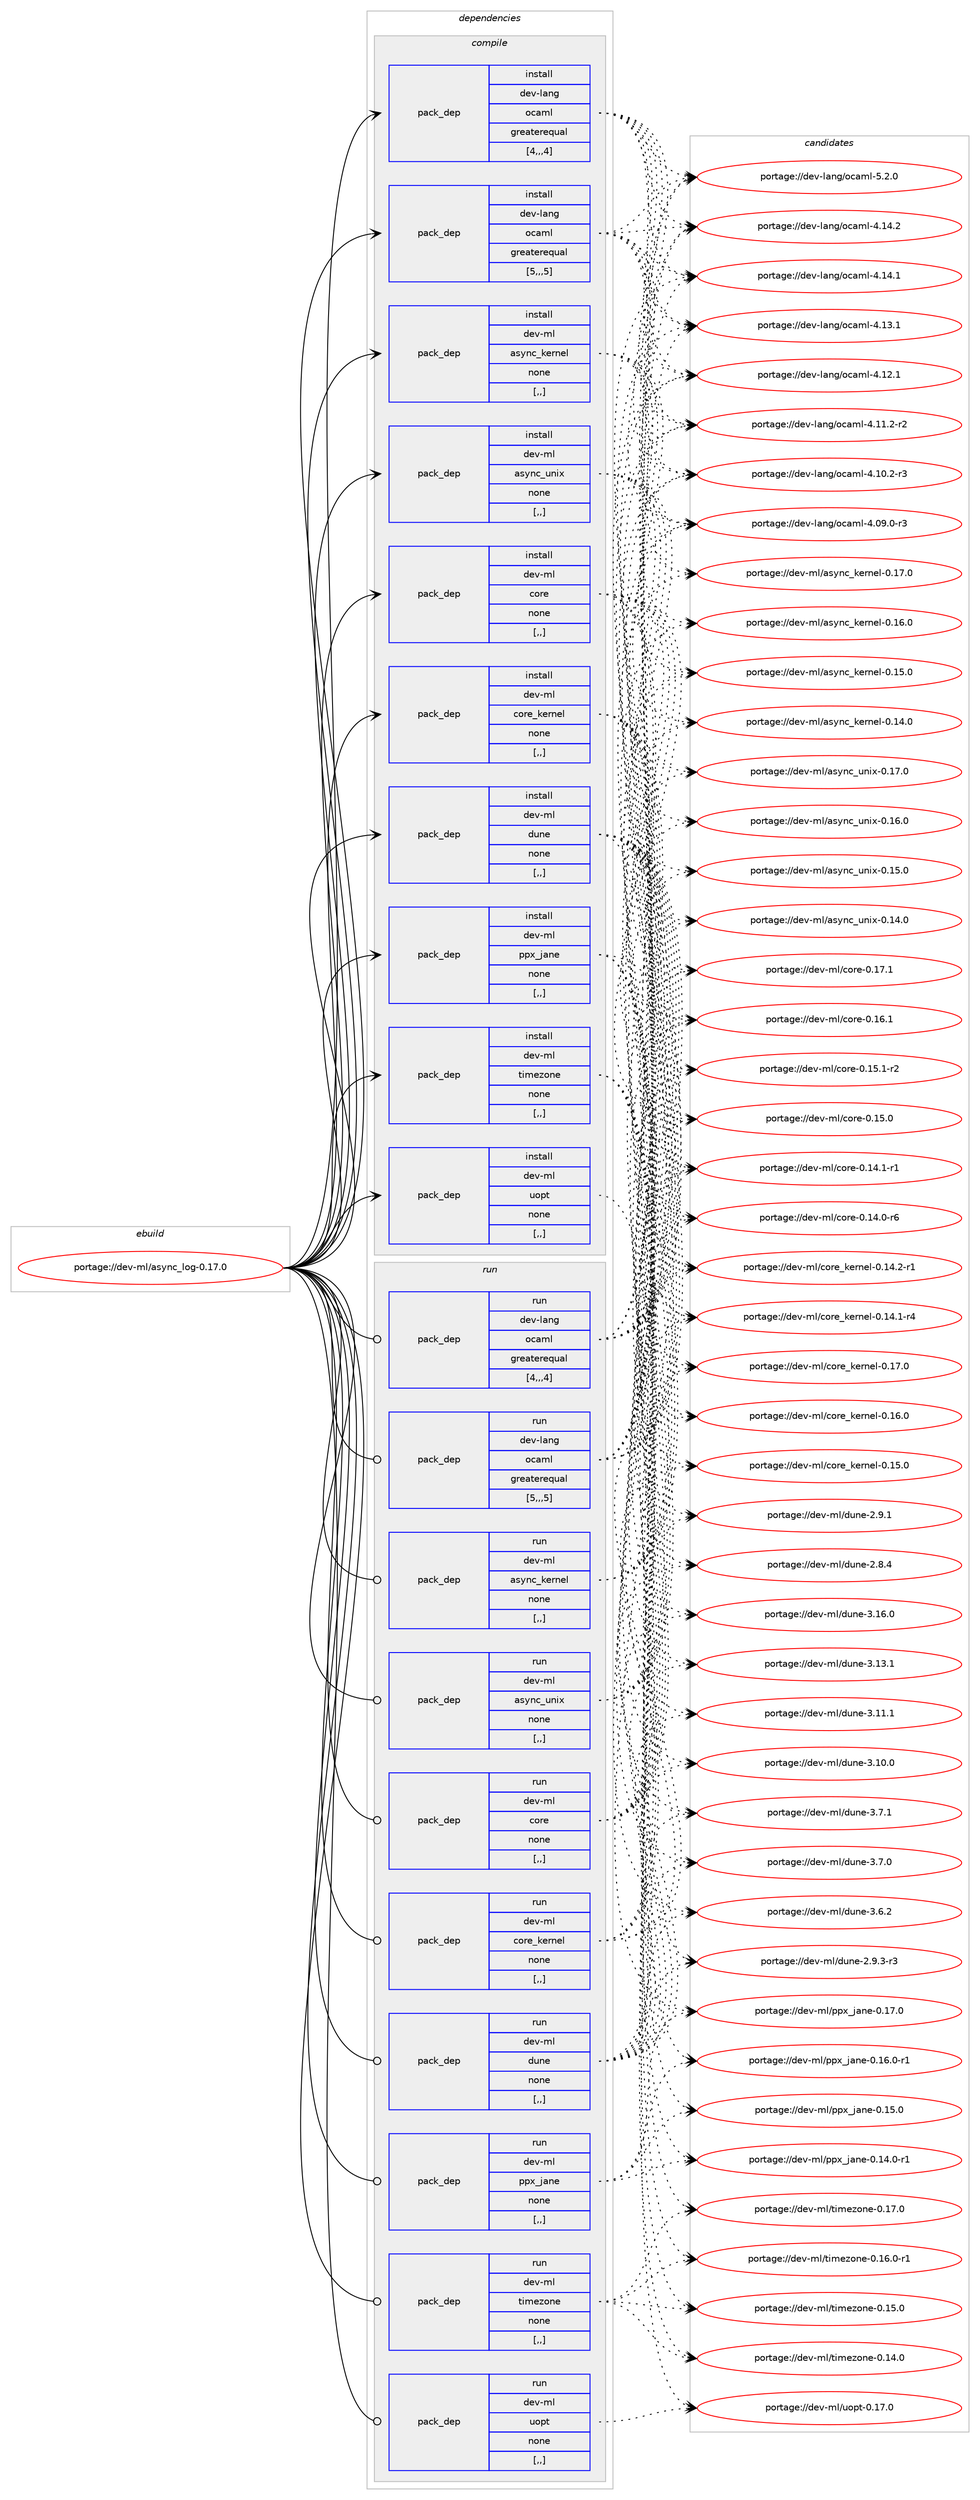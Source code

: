 digraph prolog {

# *************
# Graph options
# *************

newrank=true;
concentrate=true;
compound=true;
graph [rankdir=LR,fontname=Helvetica,fontsize=10,ranksep=1.5];#, ranksep=2.5, nodesep=0.2];
edge  [arrowhead=vee];
node  [fontname=Helvetica,fontsize=10];

# **********
# The ebuild
# **********

subgraph cluster_leftcol {
color=gray;
label=<<i>ebuild</i>>;
id [label="portage://dev-ml/async_log-0.17.0", color=red, width=4, href="../dev-ml/async_log-0.17.0.svg"];
}

# ****************
# The dependencies
# ****************

subgraph cluster_midcol {
color=gray;
label=<<i>dependencies</i>>;
subgraph cluster_compile {
fillcolor="#eeeeee";
style=filled;
label=<<i>compile</i>>;
subgraph pack87004 {
dependency117501 [label=<<TABLE BORDER="0" CELLBORDER="1" CELLSPACING="0" CELLPADDING="4" WIDTH="220"><TR><TD ROWSPAN="6" CELLPADDING="30">pack_dep</TD></TR><TR><TD WIDTH="110">install</TD></TR><TR><TD>dev-lang</TD></TR><TR><TD>ocaml</TD></TR><TR><TD>greaterequal</TD></TR><TR><TD>[4,,,4]</TD></TR></TABLE>>, shape=none, color=blue];
}
id:e -> dependency117501:w [weight=20,style="solid",arrowhead="vee"];
subgraph pack87005 {
dependency117502 [label=<<TABLE BORDER="0" CELLBORDER="1" CELLSPACING="0" CELLPADDING="4" WIDTH="220"><TR><TD ROWSPAN="6" CELLPADDING="30">pack_dep</TD></TR><TR><TD WIDTH="110">install</TD></TR><TR><TD>dev-lang</TD></TR><TR><TD>ocaml</TD></TR><TR><TD>greaterequal</TD></TR><TR><TD>[5,,,5]</TD></TR></TABLE>>, shape=none, color=blue];
}
id:e -> dependency117502:w [weight=20,style="solid",arrowhead="vee"];
subgraph pack87006 {
dependency117503 [label=<<TABLE BORDER="0" CELLBORDER="1" CELLSPACING="0" CELLPADDING="4" WIDTH="220"><TR><TD ROWSPAN="6" CELLPADDING="30">pack_dep</TD></TR><TR><TD WIDTH="110">install</TD></TR><TR><TD>dev-ml</TD></TR><TR><TD>async_kernel</TD></TR><TR><TD>none</TD></TR><TR><TD>[,,]</TD></TR></TABLE>>, shape=none, color=blue];
}
id:e -> dependency117503:w [weight=20,style="solid",arrowhead="vee"];
subgraph pack87007 {
dependency117504 [label=<<TABLE BORDER="0" CELLBORDER="1" CELLSPACING="0" CELLPADDING="4" WIDTH="220"><TR><TD ROWSPAN="6" CELLPADDING="30">pack_dep</TD></TR><TR><TD WIDTH="110">install</TD></TR><TR><TD>dev-ml</TD></TR><TR><TD>async_unix</TD></TR><TR><TD>none</TD></TR><TR><TD>[,,]</TD></TR></TABLE>>, shape=none, color=blue];
}
id:e -> dependency117504:w [weight=20,style="solid",arrowhead="vee"];
subgraph pack87008 {
dependency117505 [label=<<TABLE BORDER="0" CELLBORDER="1" CELLSPACING="0" CELLPADDING="4" WIDTH="220"><TR><TD ROWSPAN="6" CELLPADDING="30">pack_dep</TD></TR><TR><TD WIDTH="110">install</TD></TR><TR><TD>dev-ml</TD></TR><TR><TD>core</TD></TR><TR><TD>none</TD></TR><TR><TD>[,,]</TD></TR></TABLE>>, shape=none, color=blue];
}
id:e -> dependency117505:w [weight=20,style="solid",arrowhead="vee"];
subgraph pack87009 {
dependency117506 [label=<<TABLE BORDER="0" CELLBORDER="1" CELLSPACING="0" CELLPADDING="4" WIDTH="220"><TR><TD ROWSPAN="6" CELLPADDING="30">pack_dep</TD></TR><TR><TD WIDTH="110">install</TD></TR><TR><TD>dev-ml</TD></TR><TR><TD>core_kernel</TD></TR><TR><TD>none</TD></TR><TR><TD>[,,]</TD></TR></TABLE>>, shape=none, color=blue];
}
id:e -> dependency117506:w [weight=20,style="solid",arrowhead="vee"];
subgraph pack87010 {
dependency117507 [label=<<TABLE BORDER="0" CELLBORDER="1" CELLSPACING="0" CELLPADDING="4" WIDTH="220"><TR><TD ROWSPAN="6" CELLPADDING="30">pack_dep</TD></TR><TR><TD WIDTH="110">install</TD></TR><TR><TD>dev-ml</TD></TR><TR><TD>dune</TD></TR><TR><TD>none</TD></TR><TR><TD>[,,]</TD></TR></TABLE>>, shape=none, color=blue];
}
id:e -> dependency117507:w [weight=20,style="solid",arrowhead="vee"];
subgraph pack87011 {
dependency117508 [label=<<TABLE BORDER="0" CELLBORDER="1" CELLSPACING="0" CELLPADDING="4" WIDTH="220"><TR><TD ROWSPAN="6" CELLPADDING="30">pack_dep</TD></TR><TR><TD WIDTH="110">install</TD></TR><TR><TD>dev-ml</TD></TR><TR><TD>ppx_jane</TD></TR><TR><TD>none</TD></TR><TR><TD>[,,]</TD></TR></TABLE>>, shape=none, color=blue];
}
id:e -> dependency117508:w [weight=20,style="solid",arrowhead="vee"];
subgraph pack87012 {
dependency117509 [label=<<TABLE BORDER="0" CELLBORDER="1" CELLSPACING="0" CELLPADDING="4" WIDTH="220"><TR><TD ROWSPAN="6" CELLPADDING="30">pack_dep</TD></TR><TR><TD WIDTH="110">install</TD></TR><TR><TD>dev-ml</TD></TR><TR><TD>timezone</TD></TR><TR><TD>none</TD></TR><TR><TD>[,,]</TD></TR></TABLE>>, shape=none, color=blue];
}
id:e -> dependency117509:w [weight=20,style="solid",arrowhead="vee"];
subgraph pack87013 {
dependency117510 [label=<<TABLE BORDER="0" CELLBORDER="1" CELLSPACING="0" CELLPADDING="4" WIDTH="220"><TR><TD ROWSPAN="6" CELLPADDING="30">pack_dep</TD></TR><TR><TD WIDTH="110">install</TD></TR><TR><TD>dev-ml</TD></TR><TR><TD>uopt</TD></TR><TR><TD>none</TD></TR><TR><TD>[,,]</TD></TR></TABLE>>, shape=none, color=blue];
}
id:e -> dependency117510:w [weight=20,style="solid",arrowhead="vee"];
}
subgraph cluster_compileandrun {
fillcolor="#eeeeee";
style=filled;
label=<<i>compile and run</i>>;
}
subgraph cluster_run {
fillcolor="#eeeeee";
style=filled;
label=<<i>run</i>>;
subgraph pack87014 {
dependency117511 [label=<<TABLE BORDER="0" CELLBORDER="1" CELLSPACING="0" CELLPADDING="4" WIDTH="220"><TR><TD ROWSPAN="6" CELLPADDING="30">pack_dep</TD></TR><TR><TD WIDTH="110">run</TD></TR><TR><TD>dev-lang</TD></TR><TR><TD>ocaml</TD></TR><TR><TD>greaterequal</TD></TR><TR><TD>[4,,,4]</TD></TR></TABLE>>, shape=none, color=blue];
}
id:e -> dependency117511:w [weight=20,style="solid",arrowhead="odot"];
subgraph pack87015 {
dependency117512 [label=<<TABLE BORDER="0" CELLBORDER="1" CELLSPACING="0" CELLPADDING="4" WIDTH="220"><TR><TD ROWSPAN="6" CELLPADDING="30">pack_dep</TD></TR><TR><TD WIDTH="110">run</TD></TR><TR><TD>dev-lang</TD></TR><TR><TD>ocaml</TD></TR><TR><TD>greaterequal</TD></TR><TR><TD>[5,,,5]</TD></TR></TABLE>>, shape=none, color=blue];
}
id:e -> dependency117512:w [weight=20,style="solid",arrowhead="odot"];
subgraph pack87016 {
dependency117513 [label=<<TABLE BORDER="0" CELLBORDER="1" CELLSPACING="0" CELLPADDING="4" WIDTH="220"><TR><TD ROWSPAN="6" CELLPADDING="30">pack_dep</TD></TR><TR><TD WIDTH="110">run</TD></TR><TR><TD>dev-ml</TD></TR><TR><TD>async_kernel</TD></TR><TR><TD>none</TD></TR><TR><TD>[,,]</TD></TR></TABLE>>, shape=none, color=blue];
}
id:e -> dependency117513:w [weight=20,style="solid",arrowhead="odot"];
subgraph pack87017 {
dependency117514 [label=<<TABLE BORDER="0" CELLBORDER="1" CELLSPACING="0" CELLPADDING="4" WIDTH="220"><TR><TD ROWSPAN="6" CELLPADDING="30">pack_dep</TD></TR><TR><TD WIDTH="110">run</TD></TR><TR><TD>dev-ml</TD></TR><TR><TD>async_unix</TD></TR><TR><TD>none</TD></TR><TR><TD>[,,]</TD></TR></TABLE>>, shape=none, color=blue];
}
id:e -> dependency117514:w [weight=20,style="solid",arrowhead="odot"];
subgraph pack87018 {
dependency117515 [label=<<TABLE BORDER="0" CELLBORDER="1" CELLSPACING="0" CELLPADDING="4" WIDTH="220"><TR><TD ROWSPAN="6" CELLPADDING="30">pack_dep</TD></TR><TR><TD WIDTH="110">run</TD></TR><TR><TD>dev-ml</TD></TR><TR><TD>core</TD></TR><TR><TD>none</TD></TR><TR><TD>[,,]</TD></TR></TABLE>>, shape=none, color=blue];
}
id:e -> dependency117515:w [weight=20,style="solid",arrowhead="odot"];
subgraph pack87019 {
dependency117516 [label=<<TABLE BORDER="0" CELLBORDER="1" CELLSPACING="0" CELLPADDING="4" WIDTH="220"><TR><TD ROWSPAN="6" CELLPADDING="30">pack_dep</TD></TR><TR><TD WIDTH="110">run</TD></TR><TR><TD>dev-ml</TD></TR><TR><TD>core_kernel</TD></TR><TR><TD>none</TD></TR><TR><TD>[,,]</TD></TR></TABLE>>, shape=none, color=blue];
}
id:e -> dependency117516:w [weight=20,style="solid",arrowhead="odot"];
subgraph pack87020 {
dependency117517 [label=<<TABLE BORDER="0" CELLBORDER="1" CELLSPACING="0" CELLPADDING="4" WIDTH="220"><TR><TD ROWSPAN="6" CELLPADDING="30">pack_dep</TD></TR><TR><TD WIDTH="110">run</TD></TR><TR><TD>dev-ml</TD></TR><TR><TD>dune</TD></TR><TR><TD>none</TD></TR><TR><TD>[,,]</TD></TR></TABLE>>, shape=none, color=blue];
}
id:e -> dependency117517:w [weight=20,style="solid",arrowhead="odot"];
subgraph pack87021 {
dependency117518 [label=<<TABLE BORDER="0" CELLBORDER="1" CELLSPACING="0" CELLPADDING="4" WIDTH="220"><TR><TD ROWSPAN="6" CELLPADDING="30">pack_dep</TD></TR><TR><TD WIDTH="110">run</TD></TR><TR><TD>dev-ml</TD></TR><TR><TD>ppx_jane</TD></TR><TR><TD>none</TD></TR><TR><TD>[,,]</TD></TR></TABLE>>, shape=none, color=blue];
}
id:e -> dependency117518:w [weight=20,style="solid",arrowhead="odot"];
subgraph pack87022 {
dependency117519 [label=<<TABLE BORDER="0" CELLBORDER="1" CELLSPACING="0" CELLPADDING="4" WIDTH="220"><TR><TD ROWSPAN="6" CELLPADDING="30">pack_dep</TD></TR><TR><TD WIDTH="110">run</TD></TR><TR><TD>dev-ml</TD></TR><TR><TD>timezone</TD></TR><TR><TD>none</TD></TR><TR><TD>[,,]</TD></TR></TABLE>>, shape=none, color=blue];
}
id:e -> dependency117519:w [weight=20,style="solid",arrowhead="odot"];
subgraph pack87023 {
dependency117520 [label=<<TABLE BORDER="0" CELLBORDER="1" CELLSPACING="0" CELLPADDING="4" WIDTH="220"><TR><TD ROWSPAN="6" CELLPADDING="30">pack_dep</TD></TR><TR><TD WIDTH="110">run</TD></TR><TR><TD>dev-ml</TD></TR><TR><TD>uopt</TD></TR><TR><TD>none</TD></TR><TR><TD>[,,]</TD></TR></TABLE>>, shape=none, color=blue];
}
id:e -> dependency117520:w [weight=20,style="solid",arrowhead="odot"];
}
}

# **************
# The candidates
# **************

subgraph cluster_choices {
rank=same;
color=gray;
label=<<i>candidates</i>>;

subgraph choice87004 {
color=black;
nodesep=1;
choice1001011184510897110103471119997109108455346504648 [label="portage://dev-lang/ocaml-5.2.0", color=red, width=4,href="../dev-lang/ocaml-5.2.0.svg"];
choice100101118451089711010347111999710910845524649524650 [label="portage://dev-lang/ocaml-4.14.2", color=red, width=4,href="../dev-lang/ocaml-4.14.2.svg"];
choice100101118451089711010347111999710910845524649524649 [label="portage://dev-lang/ocaml-4.14.1", color=red, width=4,href="../dev-lang/ocaml-4.14.1.svg"];
choice100101118451089711010347111999710910845524649514649 [label="portage://dev-lang/ocaml-4.13.1", color=red, width=4,href="../dev-lang/ocaml-4.13.1.svg"];
choice100101118451089711010347111999710910845524649504649 [label="portage://dev-lang/ocaml-4.12.1", color=red, width=4,href="../dev-lang/ocaml-4.12.1.svg"];
choice1001011184510897110103471119997109108455246494946504511450 [label="portage://dev-lang/ocaml-4.11.2-r2", color=red, width=4,href="../dev-lang/ocaml-4.11.2-r2.svg"];
choice1001011184510897110103471119997109108455246494846504511451 [label="portage://dev-lang/ocaml-4.10.2-r3", color=red, width=4,href="../dev-lang/ocaml-4.10.2-r3.svg"];
choice1001011184510897110103471119997109108455246485746484511451 [label="portage://dev-lang/ocaml-4.09.0-r3", color=red, width=4,href="../dev-lang/ocaml-4.09.0-r3.svg"];
dependency117501:e -> choice1001011184510897110103471119997109108455346504648:w [style=dotted,weight="100"];
dependency117501:e -> choice100101118451089711010347111999710910845524649524650:w [style=dotted,weight="100"];
dependency117501:e -> choice100101118451089711010347111999710910845524649524649:w [style=dotted,weight="100"];
dependency117501:e -> choice100101118451089711010347111999710910845524649514649:w [style=dotted,weight="100"];
dependency117501:e -> choice100101118451089711010347111999710910845524649504649:w [style=dotted,weight="100"];
dependency117501:e -> choice1001011184510897110103471119997109108455246494946504511450:w [style=dotted,weight="100"];
dependency117501:e -> choice1001011184510897110103471119997109108455246494846504511451:w [style=dotted,weight="100"];
dependency117501:e -> choice1001011184510897110103471119997109108455246485746484511451:w [style=dotted,weight="100"];
}
subgraph choice87005 {
color=black;
nodesep=1;
choice1001011184510897110103471119997109108455346504648 [label="portage://dev-lang/ocaml-5.2.0", color=red, width=4,href="../dev-lang/ocaml-5.2.0.svg"];
choice100101118451089711010347111999710910845524649524650 [label="portage://dev-lang/ocaml-4.14.2", color=red, width=4,href="../dev-lang/ocaml-4.14.2.svg"];
choice100101118451089711010347111999710910845524649524649 [label="portage://dev-lang/ocaml-4.14.1", color=red, width=4,href="../dev-lang/ocaml-4.14.1.svg"];
choice100101118451089711010347111999710910845524649514649 [label="portage://dev-lang/ocaml-4.13.1", color=red, width=4,href="../dev-lang/ocaml-4.13.1.svg"];
choice100101118451089711010347111999710910845524649504649 [label="portage://dev-lang/ocaml-4.12.1", color=red, width=4,href="../dev-lang/ocaml-4.12.1.svg"];
choice1001011184510897110103471119997109108455246494946504511450 [label="portage://dev-lang/ocaml-4.11.2-r2", color=red, width=4,href="../dev-lang/ocaml-4.11.2-r2.svg"];
choice1001011184510897110103471119997109108455246494846504511451 [label="portage://dev-lang/ocaml-4.10.2-r3", color=red, width=4,href="../dev-lang/ocaml-4.10.2-r3.svg"];
choice1001011184510897110103471119997109108455246485746484511451 [label="portage://dev-lang/ocaml-4.09.0-r3", color=red, width=4,href="../dev-lang/ocaml-4.09.0-r3.svg"];
dependency117502:e -> choice1001011184510897110103471119997109108455346504648:w [style=dotted,weight="100"];
dependency117502:e -> choice100101118451089711010347111999710910845524649524650:w [style=dotted,weight="100"];
dependency117502:e -> choice100101118451089711010347111999710910845524649524649:w [style=dotted,weight="100"];
dependency117502:e -> choice100101118451089711010347111999710910845524649514649:w [style=dotted,weight="100"];
dependency117502:e -> choice100101118451089711010347111999710910845524649504649:w [style=dotted,weight="100"];
dependency117502:e -> choice1001011184510897110103471119997109108455246494946504511450:w [style=dotted,weight="100"];
dependency117502:e -> choice1001011184510897110103471119997109108455246494846504511451:w [style=dotted,weight="100"];
dependency117502:e -> choice1001011184510897110103471119997109108455246485746484511451:w [style=dotted,weight="100"];
}
subgraph choice87006 {
color=black;
nodesep=1;
choice100101118451091084797115121110999510710111411010110845484649554648 [label="portage://dev-ml/async_kernel-0.17.0", color=red, width=4,href="../dev-ml/async_kernel-0.17.0.svg"];
choice100101118451091084797115121110999510710111411010110845484649544648 [label="portage://dev-ml/async_kernel-0.16.0", color=red, width=4,href="../dev-ml/async_kernel-0.16.0.svg"];
choice100101118451091084797115121110999510710111411010110845484649534648 [label="portage://dev-ml/async_kernel-0.15.0", color=red, width=4,href="../dev-ml/async_kernel-0.15.0.svg"];
choice100101118451091084797115121110999510710111411010110845484649524648 [label="portage://dev-ml/async_kernel-0.14.0", color=red, width=4,href="../dev-ml/async_kernel-0.14.0.svg"];
dependency117503:e -> choice100101118451091084797115121110999510710111411010110845484649554648:w [style=dotted,weight="100"];
dependency117503:e -> choice100101118451091084797115121110999510710111411010110845484649544648:w [style=dotted,weight="100"];
dependency117503:e -> choice100101118451091084797115121110999510710111411010110845484649534648:w [style=dotted,weight="100"];
dependency117503:e -> choice100101118451091084797115121110999510710111411010110845484649524648:w [style=dotted,weight="100"];
}
subgraph choice87007 {
color=black;
nodesep=1;
choice100101118451091084797115121110999511711010512045484649554648 [label="portage://dev-ml/async_unix-0.17.0", color=red, width=4,href="../dev-ml/async_unix-0.17.0.svg"];
choice100101118451091084797115121110999511711010512045484649544648 [label="portage://dev-ml/async_unix-0.16.0", color=red, width=4,href="../dev-ml/async_unix-0.16.0.svg"];
choice100101118451091084797115121110999511711010512045484649534648 [label="portage://dev-ml/async_unix-0.15.0", color=red, width=4,href="../dev-ml/async_unix-0.15.0.svg"];
choice100101118451091084797115121110999511711010512045484649524648 [label="portage://dev-ml/async_unix-0.14.0", color=red, width=4,href="../dev-ml/async_unix-0.14.0.svg"];
dependency117504:e -> choice100101118451091084797115121110999511711010512045484649554648:w [style=dotted,weight="100"];
dependency117504:e -> choice100101118451091084797115121110999511711010512045484649544648:w [style=dotted,weight="100"];
dependency117504:e -> choice100101118451091084797115121110999511711010512045484649534648:w [style=dotted,weight="100"];
dependency117504:e -> choice100101118451091084797115121110999511711010512045484649524648:w [style=dotted,weight="100"];
}
subgraph choice87008 {
color=black;
nodesep=1;
choice10010111845109108479911111410145484649554649 [label="portage://dev-ml/core-0.17.1", color=red, width=4,href="../dev-ml/core-0.17.1.svg"];
choice10010111845109108479911111410145484649544649 [label="portage://dev-ml/core-0.16.1", color=red, width=4,href="../dev-ml/core-0.16.1.svg"];
choice100101118451091084799111114101454846495346494511450 [label="portage://dev-ml/core-0.15.1-r2", color=red, width=4,href="../dev-ml/core-0.15.1-r2.svg"];
choice10010111845109108479911111410145484649534648 [label="portage://dev-ml/core-0.15.0", color=red, width=4,href="../dev-ml/core-0.15.0.svg"];
choice100101118451091084799111114101454846495246494511449 [label="portage://dev-ml/core-0.14.1-r1", color=red, width=4,href="../dev-ml/core-0.14.1-r1.svg"];
choice100101118451091084799111114101454846495246484511454 [label="portage://dev-ml/core-0.14.0-r6", color=red, width=4,href="../dev-ml/core-0.14.0-r6.svg"];
dependency117505:e -> choice10010111845109108479911111410145484649554649:w [style=dotted,weight="100"];
dependency117505:e -> choice10010111845109108479911111410145484649544649:w [style=dotted,weight="100"];
dependency117505:e -> choice100101118451091084799111114101454846495346494511450:w [style=dotted,weight="100"];
dependency117505:e -> choice10010111845109108479911111410145484649534648:w [style=dotted,weight="100"];
dependency117505:e -> choice100101118451091084799111114101454846495246494511449:w [style=dotted,weight="100"];
dependency117505:e -> choice100101118451091084799111114101454846495246484511454:w [style=dotted,weight="100"];
}
subgraph choice87009 {
color=black;
nodesep=1;
choice1001011184510910847991111141019510710111411010110845484649554648 [label="portage://dev-ml/core_kernel-0.17.0", color=red, width=4,href="../dev-ml/core_kernel-0.17.0.svg"];
choice1001011184510910847991111141019510710111411010110845484649544648 [label="portage://dev-ml/core_kernel-0.16.0", color=red, width=4,href="../dev-ml/core_kernel-0.16.0.svg"];
choice1001011184510910847991111141019510710111411010110845484649534648 [label="portage://dev-ml/core_kernel-0.15.0", color=red, width=4,href="../dev-ml/core_kernel-0.15.0.svg"];
choice10010111845109108479911111410195107101114110101108454846495246504511449 [label="portage://dev-ml/core_kernel-0.14.2-r1", color=red, width=4,href="../dev-ml/core_kernel-0.14.2-r1.svg"];
choice10010111845109108479911111410195107101114110101108454846495246494511452 [label="portage://dev-ml/core_kernel-0.14.1-r4", color=red, width=4,href="../dev-ml/core_kernel-0.14.1-r4.svg"];
dependency117506:e -> choice1001011184510910847991111141019510710111411010110845484649554648:w [style=dotted,weight="100"];
dependency117506:e -> choice1001011184510910847991111141019510710111411010110845484649544648:w [style=dotted,weight="100"];
dependency117506:e -> choice1001011184510910847991111141019510710111411010110845484649534648:w [style=dotted,weight="100"];
dependency117506:e -> choice10010111845109108479911111410195107101114110101108454846495246504511449:w [style=dotted,weight="100"];
dependency117506:e -> choice10010111845109108479911111410195107101114110101108454846495246494511452:w [style=dotted,weight="100"];
}
subgraph choice87010 {
color=black;
nodesep=1;
choice100101118451091084710011711010145514649544648 [label="portage://dev-ml/dune-3.16.0", color=red, width=4,href="../dev-ml/dune-3.16.0.svg"];
choice100101118451091084710011711010145514649514649 [label="portage://dev-ml/dune-3.13.1", color=red, width=4,href="../dev-ml/dune-3.13.1.svg"];
choice100101118451091084710011711010145514649494649 [label="portage://dev-ml/dune-3.11.1", color=red, width=4,href="../dev-ml/dune-3.11.1.svg"];
choice100101118451091084710011711010145514649484648 [label="portage://dev-ml/dune-3.10.0", color=red, width=4,href="../dev-ml/dune-3.10.0.svg"];
choice1001011184510910847100117110101455146554649 [label="portage://dev-ml/dune-3.7.1", color=red, width=4,href="../dev-ml/dune-3.7.1.svg"];
choice1001011184510910847100117110101455146554648 [label="portage://dev-ml/dune-3.7.0", color=red, width=4,href="../dev-ml/dune-3.7.0.svg"];
choice1001011184510910847100117110101455146544650 [label="portage://dev-ml/dune-3.6.2", color=red, width=4,href="../dev-ml/dune-3.6.2.svg"];
choice10010111845109108471001171101014550465746514511451 [label="portage://dev-ml/dune-2.9.3-r3", color=red, width=4,href="../dev-ml/dune-2.9.3-r3.svg"];
choice1001011184510910847100117110101455046574649 [label="portage://dev-ml/dune-2.9.1", color=red, width=4,href="../dev-ml/dune-2.9.1.svg"];
choice1001011184510910847100117110101455046564652 [label="portage://dev-ml/dune-2.8.4", color=red, width=4,href="../dev-ml/dune-2.8.4.svg"];
dependency117507:e -> choice100101118451091084710011711010145514649544648:w [style=dotted,weight="100"];
dependency117507:e -> choice100101118451091084710011711010145514649514649:w [style=dotted,weight="100"];
dependency117507:e -> choice100101118451091084710011711010145514649494649:w [style=dotted,weight="100"];
dependency117507:e -> choice100101118451091084710011711010145514649484648:w [style=dotted,weight="100"];
dependency117507:e -> choice1001011184510910847100117110101455146554649:w [style=dotted,weight="100"];
dependency117507:e -> choice1001011184510910847100117110101455146554648:w [style=dotted,weight="100"];
dependency117507:e -> choice1001011184510910847100117110101455146544650:w [style=dotted,weight="100"];
dependency117507:e -> choice10010111845109108471001171101014550465746514511451:w [style=dotted,weight="100"];
dependency117507:e -> choice1001011184510910847100117110101455046574649:w [style=dotted,weight="100"];
dependency117507:e -> choice1001011184510910847100117110101455046564652:w [style=dotted,weight="100"];
}
subgraph choice87011 {
color=black;
nodesep=1;
choice1001011184510910847112112120951069711010145484649554648 [label="portage://dev-ml/ppx_jane-0.17.0", color=red, width=4,href="../dev-ml/ppx_jane-0.17.0.svg"];
choice10010111845109108471121121209510697110101454846495446484511449 [label="portage://dev-ml/ppx_jane-0.16.0-r1", color=red, width=4,href="../dev-ml/ppx_jane-0.16.0-r1.svg"];
choice1001011184510910847112112120951069711010145484649534648 [label="portage://dev-ml/ppx_jane-0.15.0", color=red, width=4,href="../dev-ml/ppx_jane-0.15.0.svg"];
choice10010111845109108471121121209510697110101454846495246484511449 [label="portage://dev-ml/ppx_jane-0.14.0-r1", color=red, width=4,href="../dev-ml/ppx_jane-0.14.0-r1.svg"];
dependency117508:e -> choice1001011184510910847112112120951069711010145484649554648:w [style=dotted,weight="100"];
dependency117508:e -> choice10010111845109108471121121209510697110101454846495446484511449:w [style=dotted,weight="100"];
dependency117508:e -> choice1001011184510910847112112120951069711010145484649534648:w [style=dotted,weight="100"];
dependency117508:e -> choice10010111845109108471121121209510697110101454846495246484511449:w [style=dotted,weight="100"];
}
subgraph choice87012 {
color=black;
nodesep=1;
choice100101118451091084711610510910112211111010145484649554648 [label="portage://dev-ml/timezone-0.17.0", color=red, width=4,href="../dev-ml/timezone-0.17.0.svg"];
choice1001011184510910847116105109101122111110101454846495446484511449 [label="portage://dev-ml/timezone-0.16.0-r1", color=red, width=4,href="../dev-ml/timezone-0.16.0-r1.svg"];
choice100101118451091084711610510910112211111010145484649534648 [label="portage://dev-ml/timezone-0.15.0", color=red, width=4,href="../dev-ml/timezone-0.15.0.svg"];
choice100101118451091084711610510910112211111010145484649524648 [label="portage://dev-ml/timezone-0.14.0", color=red, width=4,href="../dev-ml/timezone-0.14.0.svg"];
dependency117509:e -> choice100101118451091084711610510910112211111010145484649554648:w [style=dotted,weight="100"];
dependency117509:e -> choice1001011184510910847116105109101122111110101454846495446484511449:w [style=dotted,weight="100"];
dependency117509:e -> choice100101118451091084711610510910112211111010145484649534648:w [style=dotted,weight="100"];
dependency117509:e -> choice100101118451091084711610510910112211111010145484649524648:w [style=dotted,weight="100"];
}
subgraph choice87013 {
color=black;
nodesep=1;
choice100101118451091084711711111211645484649554648 [label="portage://dev-ml/uopt-0.17.0", color=red, width=4,href="../dev-ml/uopt-0.17.0.svg"];
dependency117510:e -> choice100101118451091084711711111211645484649554648:w [style=dotted,weight="100"];
}
subgraph choice87014 {
color=black;
nodesep=1;
choice1001011184510897110103471119997109108455346504648 [label="portage://dev-lang/ocaml-5.2.0", color=red, width=4,href="../dev-lang/ocaml-5.2.0.svg"];
choice100101118451089711010347111999710910845524649524650 [label="portage://dev-lang/ocaml-4.14.2", color=red, width=4,href="../dev-lang/ocaml-4.14.2.svg"];
choice100101118451089711010347111999710910845524649524649 [label="portage://dev-lang/ocaml-4.14.1", color=red, width=4,href="../dev-lang/ocaml-4.14.1.svg"];
choice100101118451089711010347111999710910845524649514649 [label="portage://dev-lang/ocaml-4.13.1", color=red, width=4,href="../dev-lang/ocaml-4.13.1.svg"];
choice100101118451089711010347111999710910845524649504649 [label="portage://dev-lang/ocaml-4.12.1", color=red, width=4,href="../dev-lang/ocaml-4.12.1.svg"];
choice1001011184510897110103471119997109108455246494946504511450 [label="portage://dev-lang/ocaml-4.11.2-r2", color=red, width=4,href="../dev-lang/ocaml-4.11.2-r2.svg"];
choice1001011184510897110103471119997109108455246494846504511451 [label="portage://dev-lang/ocaml-4.10.2-r3", color=red, width=4,href="../dev-lang/ocaml-4.10.2-r3.svg"];
choice1001011184510897110103471119997109108455246485746484511451 [label="portage://dev-lang/ocaml-4.09.0-r3", color=red, width=4,href="../dev-lang/ocaml-4.09.0-r3.svg"];
dependency117511:e -> choice1001011184510897110103471119997109108455346504648:w [style=dotted,weight="100"];
dependency117511:e -> choice100101118451089711010347111999710910845524649524650:w [style=dotted,weight="100"];
dependency117511:e -> choice100101118451089711010347111999710910845524649524649:w [style=dotted,weight="100"];
dependency117511:e -> choice100101118451089711010347111999710910845524649514649:w [style=dotted,weight="100"];
dependency117511:e -> choice100101118451089711010347111999710910845524649504649:w [style=dotted,weight="100"];
dependency117511:e -> choice1001011184510897110103471119997109108455246494946504511450:w [style=dotted,weight="100"];
dependency117511:e -> choice1001011184510897110103471119997109108455246494846504511451:w [style=dotted,weight="100"];
dependency117511:e -> choice1001011184510897110103471119997109108455246485746484511451:w [style=dotted,weight="100"];
}
subgraph choice87015 {
color=black;
nodesep=1;
choice1001011184510897110103471119997109108455346504648 [label="portage://dev-lang/ocaml-5.2.0", color=red, width=4,href="../dev-lang/ocaml-5.2.0.svg"];
choice100101118451089711010347111999710910845524649524650 [label="portage://dev-lang/ocaml-4.14.2", color=red, width=4,href="../dev-lang/ocaml-4.14.2.svg"];
choice100101118451089711010347111999710910845524649524649 [label="portage://dev-lang/ocaml-4.14.1", color=red, width=4,href="../dev-lang/ocaml-4.14.1.svg"];
choice100101118451089711010347111999710910845524649514649 [label="portage://dev-lang/ocaml-4.13.1", color=red, width=4,href="../dev-lang/ocaml-4.13.1.svg"];
choice100101118451089711010347111999710910845524649504649 [label="portage://dev-lang/ocaml-4.12.1", color=red, width=4,href="../dev-lang/ocaml-4.12.1.svg"];
choice1001011184510897110103471119997109108455246494946504511450 [label="portage://dev-lang/ocaml-4.11.2-r2", color=red, width=4,href="../dev-lang/ocaml-4.11.2-r2.svg"];
choice1001011184510897110103471119997109108455246494846504511451 [label="portage://dev-lang/ocaml-4.10.2-r3", color=red, width=4,href="../dev-lang/ocaml-4.10.2-r3.svg"];
choice1001011184510897110103471119997109108455246485746484511451 [label="portage://dev-lang/ocaml-4.09.0-r3", color=red, width=4,href="../dev-lang/ocaml-4.09.0-r3.svg"];
dependency117512:e -> choice1001011184510897110103471119997109108455346504648:w [style=dotted,weight="100"];
dependency117512:e -> choice100101118451089711010347111999710910845524649524650:w [style=dotted,weight="100"];
dependency117512:e -> choice100101118451089711010347111999710910845524649524649:w [style=dotted,weight="100"];
dependency117512:e -> choice100101118451089711010347111999710910845524649514649:w [style=dotted,weight="100"];
dependency117512:e -> choice100101118451089711010347111999710910845524649504649:w [style=dotted,weight="100"];
dependency117512:e -> choice1001011184510897110103471119997109108455246494946504511450:w [style=dotted,weight="100"];
dependency117512:e -> choice1001011184510897110103471119997109108455246494846504511451:w [style=dotted,weight="100"];
dependency117512:e -> choice1001011184510897110103471119997109108455246485746484511451:w [style=dotted,weight="100"];
}
subgraph choice87016 {
color=black;
nodesep=1;
choice100101118451091084797115121110999510710111411010110845484649554648 [label="portage://dev-ml/async_kernel-0.17.0", color=red, width=4,href="../dev-ml/async_kernel-0.17.0.svg"];
choice100101118451091084797115121110999510710111411010110845484649544648 [label="portage://dev-ml/async_kernel-0.16.0", color=red, width=4,href="../dev-ml/async_kernel-0.16.0.svg"];
choice100101118451091084797115121110999510710111411010110845484649534648 [label="portage://dev-ml/async_kernel-0.15.0", color=red, width=4,href="../dev-ml/async_kernel-0.15.0.svg"];
choice100101118451091084797115121110999510710111411010110845484649524648 [label="portage://dev-ml/async_kernel-0.14.0", color=red, width=4,href="../dev-ml/async_kernel-0.14.0.svg"];
dependency117513:e -> choice100101118451091084797115121110999510710111411010110845484649554648:w [style=dotted,weight="100"];
dependency117513:e -> choice100101118451091084797115121110999510710111411010110845484649544648:w [style=dotted,weight="100"];
dependency117513:e -> choice100101118451091084797115121110999510710111411010110845484649534648:w [style=dotted,weight="100"];
dependency117513:e -> choice100101118451091084797115121110999510710111411010110845484649524648:w [style=dotted,weight="100"];
}
subgraph choice87017 {
color=black;
nodesep=1;
choice100101118451091084797115121110999511711010512045484649554648 [label="portage://dev-ml/async_unix-0.17.0", color=red, width=4,href="../dev-ml/async_unix-0.17.0.svg"];
choice100101118451091084797115121110999511711010512045484649544648 [label="portage://dev-ml/async_unix-0.16.0", color=red, width=4,href="../dev-ml/async_unix-0.16.0.svg"];
choice100101118451091084797115121110999511711010512045484649534648 [label="portage://dev-ml/async_unix-0.15.0", color=red, width=4,href="../dev-ml/async_unix-0.15.0.svg"];
choice100101118451091084797115121110999511711010512045484649524648 [label="portage://dev-ml/async_unix-0.14.0", color=red, width=4,href="../dev-ml/async_unix-0.14.0.svg"];
dependency117514:e -> choice100101118451091084797115121110999511711010512045484649554648:w [style=dotted,weight="100"];
dependency117514:e -> choice100101118451091084797115121110999511711010512045484649544648:w [style=dotted,weight="100"];
dependency117514:e -> choice100101118451091084797115121110999511711010512045484649534648:w [style=dotted,weight="100"];
dependency117514:e -> choice100101118451091084797115121110999511711010512045484649524648:w [style=dotted,weight="100"];
}
subgraph choice87018 {
color=black;
nodesep=1;
choice10010111845109108479911111410145484649554649 [label="portage://dev-ml/core-0.17.1", color=red, width=4,href="../dev-ml/core-0.17.1.svg"];
choice10010111845109108479911111410145484649544649 [label="portage://dev-ml/core-0.16.1", color=red, width=4,href="../dev-ml/core-0.16.1.svg"];
choice100101118451091084799111114101454846495346494511450 [label="portage://dev-ml/core-0.15.1-r2", color=red, width=4,href="../dev-ml/core-0.15.1-r2.svg"];
choice10010111845109108479911111410145484649534648 [label="portage://dev-ml/core-0.15.0", color=red, width=4,href="../dev-ml/core-0.15.0.svg"];
choice100101118451091084799111114101454846495246494511449 [label="portage://dev-ml/core-0.14.1-r1", color=red, width=4,href="../dev-ml/core-0.14.1-r1.svg"];
choice100101118451091084799111114101454846495246484511454 [label="portage://dev-ml/core-0.14.0-r6", color=red, width=4,href="../dev-ml/core-0.14.0-r6.svg"];
dependency117515:e -> choice10010111845109108479911111410145484649554649:w [style=dotted,weight="100"];
dependency117515:e -> choice10010111845109108479911111410145484649544649:w [style=dotted,weight="100"];
dependency117515:e -> choice100101118451091084799111114101454846495346494511450:w [style=dotted,weight="100"];
dependency117515:e -> choice10010111845109108479911111410145484649534648:w [style=dotted,weight="100"];
dependency117515:e -> choice100101118451091084799111114101454846495246494511449:w [style=dotted,weight="100"];
dependency117515:e -> choice100101118451091084799111114101454846495246484511454:w [style=dotted,weight="100"];
}
subgraph choice87019 {
color=black;
nodesep=1;
choice1001011184510910847991111141019510710111411010110845484649554648 [label="portage://dev-ml/core_kernel-0.17.0", color=red, width=4,href="../dev-ml/core_kernel-0.17.0.svg"];
choice1001011184510910847991111141019510710111411010110845484649544648 [label="portage://dev-ml/core_kernel-0.16.0", color=red, width=4,href="../dev-ml/core_kernel-0.16.0.svg"];
choice1001011184510910847991111141019510710111411010110845484649534648 [label="portage://dev-ml/core_kernel-0.15.0", color=red, width=4,href="../dev-ml/core_kernel-0.15.0.svg"];
choice10010111845109108479911111410195107101114110101108454846495246504511449 [label="portage://dev-ml/core_kernel-0.14.2-r1", color=red, width=4,href="../dev-ml/core_kernel-0.14.2-r1.svg"];
choice10010111845109108479911111410195107101114110101108454846495246494511452 [label="portage://dev-ml/core_kernel-0.14.1-r4", color=red, width=4,href="../dev-ml/core_kernel-0.14.1-r4.svg"];
dependency117516:e -> choice1001011184510910847991111141019510710111411010110845484649554648:w [style=dotted,weight="100"];
dependency117516:e -> choice1001011184510910847991111141019510710111411010110845484649544648:w [style=dotted,weight="100"];
dependency117516:e -> choice1001011184510910847991111141019510710111411010110845484649534648:w [style=dotted,weight="100"];
dependency117516:e -> choice10010111845109108479911111410195107101114110101108454846495246504511449:w [style=dotted,weight="100"];
dependency117516:e -> choice10010111845109108479911111410195107101114110101108454846495246494511452:w [style=dotted,weight="100"];
}
subgraph choice87020 {
color=black;
nodesep=1;
choice100101118451091084710011711010145514649544648 [label="portage://dev-ml/dune-3.16.0", color=red, width=4,href="../dev-ml/dune-3.16.0.svg"];
choice100101118451091084710011711010145514649514649 [label="portage://dev-ml/dune-3.13.1", color=red, width=4,href="../dev-ml/dune-3.13.1.svg"];
choice100101118451091084710011711010145514649494649 [label="portage://dev-ml/dune-3.11.1", color=red, width=4,href="../dev-ml/dune-3.11.1.svg"];
choice100101118451091084710011711010145514649484648 [label="portage://dev-ml/dune-3.10.0", color=red, width=4,href="../dev-ml/dune-3.10.0.svg"];
choice1001011184510910847100117110101455146554649 [label="portage://dev-ml/dune-3.7.1", color=red, width=4,href="../dev-ml/dune-3.7.1.svg"];
choice1001011184510910847100117110101455146554648 [label="portage://dev-ml/dune-3.7.0", color=red, width=4,href="../dev-ml/dune-3.7.0.svg"];
choice1001011184510910847100117110101455146544650 [label="portage://dev-ml/dune-3.6.2", color=red, width=4,href="../dev-ml/dune-3.6.2.svg"];
choice10010111845109108471001171101014550465746514511451 [label="portage://dev-ml/dune-2.9.3-r3", color=red, width=4,href="../dev-ml/dune-2.9.3-r3.svg"];
choice1001011184510910847100117110101455046574649 [label="portage://dev-ml/dune-2.9.1", color=red, width=4,href="../dev-ml/dune-2.9.1.svg"];
choice1001011184510910847100117110101455046564652 [label="portage://dev-ml/dune-2.8.4", color=red, width=4,href="../dev-ml/dune-2.8.4.svg"];
dependency117517:e -> choice100101118451091084710011711010145514649544648:w [style=dotted,weight="100"];
dependency117517:e -> choice100101118451091084710011711010145514649514649:w [style=dotted,weight="100"];
dependency117517:e -> choice100101118451091084710011711010145514649494649:w [style=dotted,weight="100"];
dependency117517:e -> choice100101118451091084710011711010145514649484648:w [style=dotted,weight="100"];
dependency117517:e -> choice1001011184510910847100117110101455146554649:w [style=dotted,weight="100"];
dependency117517:e -> choice1001011184510910847100117110101455146554648:w [style=dotted,weight="100"];
dependency117517:e -> choice1001011184510910847100117110101455146544650:w [style=dotted,weight="100"];
dependency117517:e -> choice10010111845109108471001171101014550465746514511451:w [style=dotted,weight="100"];
dependency117517:e -> choice1001011184510910847100117110101455046574649:w [style=dotted,weight="100"];
dependency117517:e -> choice1001011184510910847100117110101455046564652:w [style=dotted,weight="100"];
}
subgraph choice87021 {
color=black;
nodesep=1;
choice1001011184510910847112112120951069711010145484649554648 [label="portage://dev-ml/ppx_jane-0.17.0", color=red, width=4,href="../dev-ml/ppx_jane-0.17.0.svg"];
choice10010111845109108471121121209510697110101454846495446484511449 [label="portage://dev-ml/ppx_jane-0.16.0-r1", color=red, width=4,href="../dev-ml/ppx_jane-0.16.0-r1.svg"];
choice1001011184510910847112112120951069711010145484649534648 [label="portage://dev-ml/ppx_jane-0.15.0", color=red, width=4,href="../dev-ml/ppx_jane-0.15.0.svg"];
choice10010111845109108471121121209510697110101454846495246484511449 [label="portage://dev-ml/ppx_jane-0.14.0-r1", color=red, width=4,href="../dev-ml/ppx_jane-0.14.0-r1.svg"];
dependency117518:e -> choice1001011184510910847112112120951069711010145484649554648:w [style=dotted,weight="100"];
dependency117518:e -> choice10010111845109108471121121209510697110101454846495446484511449:w [style=dotted,weight="100"];
dependency117518:e -> choice1001011184510910847112112120951069711010145484649534648:w [style=dotted,weight="100"];
dependency117518:e -> choice10010111845109108471121121209510697110101454846495246484511449:w [style=dotted,weight="100"];
}
subgraph choice87022 {
color=black;
nodesep=1;
choice100101118451091084711610510910112211111010145484649554648 [label="portage://dev-ml/timezone-0.17.0", color=red, width=4,href="../dev-ml/timezone-0.17.0.svg"];
choice1001011184510910847116105109101122111110101454846495446484511449 [label="portage://dev-ml/timezone-0.16.0-r1", color=red, width=4,href="../dev-ml/timezone-0.16.0-r1.svg"];
choice100101118451091084711610510910112211111010145484649534648 [label="portage://dev-ml/timezone-0.15.0", color=red, width=4,href="../dev-ml/timezone-0.15.0.svg"];
choice100101118451091084711610510910112211111010145484649524648 [label="portage://dev-ml/timezone-0.14.0", color=red, width=4,href="../dev-ml/timezone-0.14.0.svg"];
dependency117519:e -> choice100101118451091084711610510910112211111010145484649554648:w [style=dotted,weight="100"];
dependency117519:e -> choice1001011184510910847116105109101122111110101454846495446484511449:w [style=dotted,weight="100"];
dependency117519:e -> choice100101118451091084711610510910112211111010145484649534648:w [style=dotted,weight="100"];
dependency117519:e -> choice100101118451091084711610510910112211111010145484649524648:w [style=dotted,weight="100"];
}
subgraph choice87023 {
color=black;
nodesep=1;
choice100101118451091084711711111211645484649554648 [label="portage://dev-ml/uopt-0.17.0", color=red, width=4,href="../dev-ml/uopt-0.17.0.svg"];
dependency117520:e -> choice100101118451091084711711111211645484649554648:w [style=dotted,weight="100"];
}
}

}
